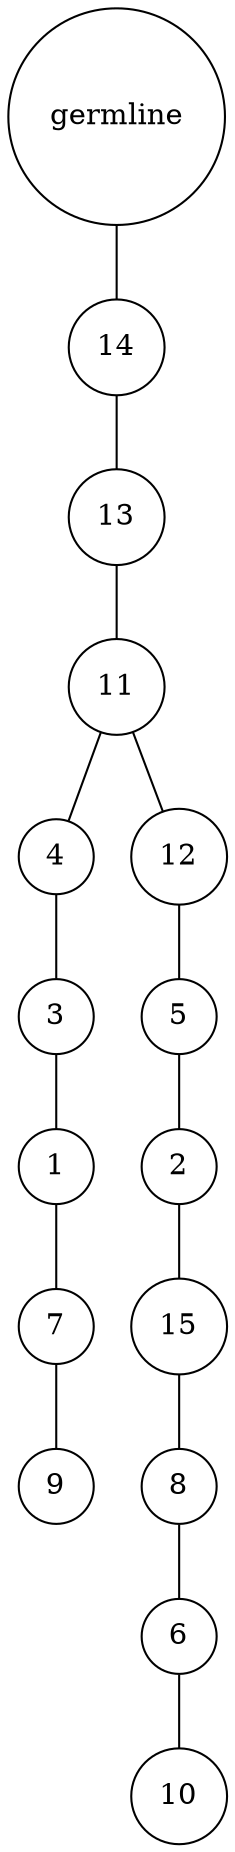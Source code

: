 graph {
	rankdir=UD;
	splines=line;
	node [shape=circle]
	"0x7f3667b6de50" [label="germline"];
	"0x7f3667b6de80" [label="14"];
	"0x7f3667b6de50" -- "0x7f3667b6de80" ;
	"0x7f3667b6deb0" [label="13"];
	"0x7f3667b6de80" -- "0x7f3667b6deb0" ;
	"0x7f3667b6dee0" [label="11"];
	"0x7f3667b6deb0" -- "0x7f3667b6dee0" ;
	"0x7f3667b6df10" [label="4"];
	"0x7f3667b6dee0" -- "0x7f3667b6df10" ;
	"0x7f3667b6df40" [label="3"];
	"0x7f3667b6df10" -- "0x7f3667b6df40" ;
	"0x7f3667b6df70" [label="1"];
	"0x7f3667b6df40" -- "0x7f3667b6df70" ;
	"0x7f3667b6dfa0" [label="7"];
	"0x7f3667b6df70" -- "0x7f3667b6dfa0" ;
	"0x7f3667b6dfd0" [label="9"];
	"0x7f3667b6dfa0" -- "0x7f3667b6dfd0" ;
	"0x7f3692777040" [label="12"];
	"0x7f3667b6dee0" -- "0x7f3692777040" ;
	"0x7f3692777070" [label="5"];
	"0x7f3692777040" -- "0x7f3692777070" ;
	"0x7f36927770a0" [label="2"];
	"0x7f3692777070" -- "0x7f36927770a0" ;
	"0x7f36927770d0" [label="15"];
	"0x7f36927770a0" -- "0x7f36927770d0" ;
	"0x7f3692777100" [label="8"];
	"0x7f36927770d0" -- "0x7f3692777100" ;
	"0x7f3692777130" [label="6"];
	"0x7f3692777100" -- "0x7f3692777130" ;
	"0x7f3692777160" [label="10"];
	"0x7f3692777130" -- "0x7f3692777160" ;
}
